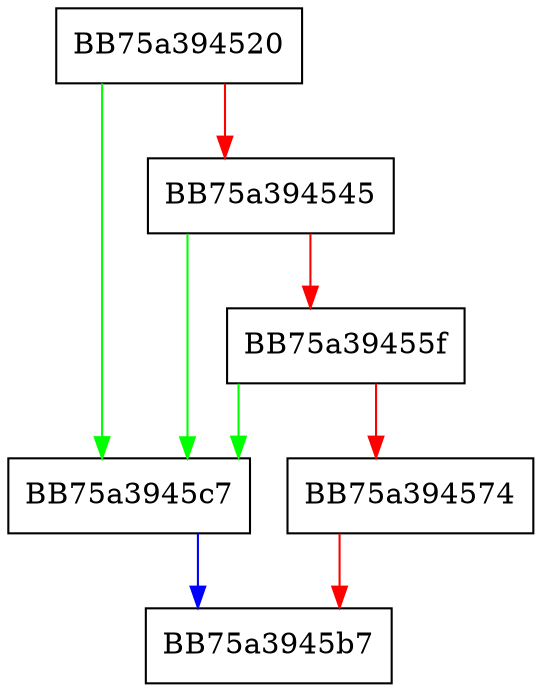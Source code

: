 digraph setLen {
  node [shape="box"];
  graph [splines=ortho];
  BB75a394520 -> BB75a3945c7 [color="green"];
  BB75a394520 -> BB75a394545 [color="red"];
  BB75a394545 -> BB75a3945c7 [color="green"];
  BB75a394545 -> BB75a39455f [color="red"];
  BB75a39455f -> BB75a3945c7 [color="green"];
  BB75a39455f -> BB75a394574 [color="red"];
  BB75a394574 -> BB75a3945b7 [color="red"];
  BB75a3945c7 -> BB75a3945b7 [color="blue"];
}